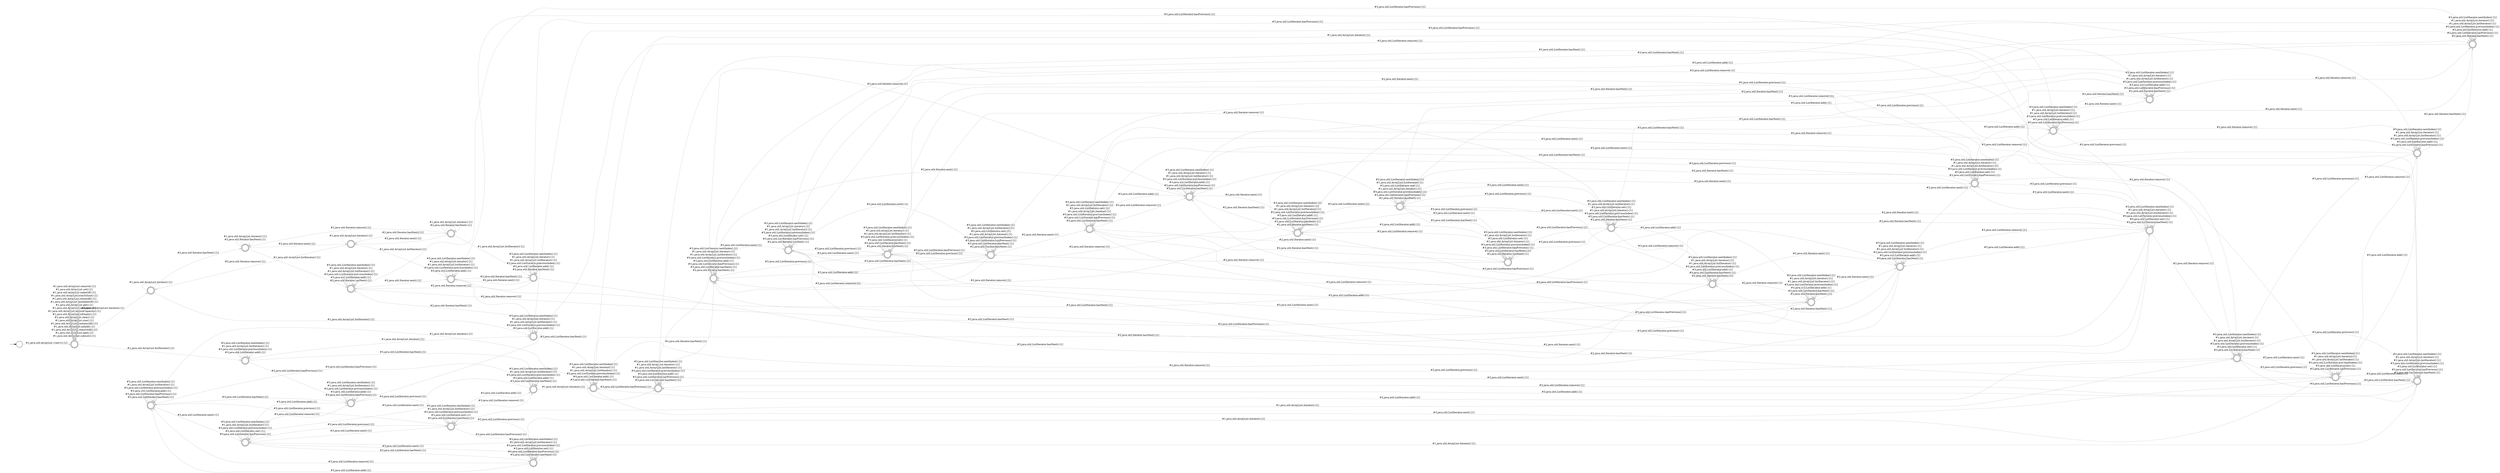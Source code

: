 digraph Automaton {
  rankdir = LR;
  0 [shape=doublecircle,label=""];
  0 -> 0 [label="#3.java.util.ListIterator.hasNext() [1]",style="setlinewidth(1)",color=gray]
  0 -> 24 [label="#3.java.util.ListIterator.next() [1]",style="setlinewidth(1)",color=gray]
  0 -> 0 [label="#3.java.util.ListIterator.hasPrevious() [1]",style="setlinewidth(1)",color=gray]
  0 -> 0 [label="#3.java.util.ListIterator.add() [1]",style="setlinewidth(1)",color=gray]
  0 -> 0 [label="#3.java.util.ListIterator.previousIndex() [1]",style="setlinewidth(1)",color=gray]
  0 -> 0 [label="#1.java.util.ArrayList.listIterator() [1]",style="setlinewidth(1)",color=gray]
  0 -> 15 [label="#3.java.util.ListIterator.previous() [1]",style="setlinewidth(1)",color=gray]
  0 -> 30 [label="#1.java.util.ArrayList.iterator() [1]",style="setlinewidth(1)",color=gray]
  0 -> 0 [label="#3.java.util.ListIterator.nextIndex() [1]",style="setlinewidth(1)",color=gray]
  1 [shape=doublecircle,label=""];
  1 -> 6 [label="#2.java.util.Iterator.remove() [1]",style="setlinewidth(1)",color=gray]
  1 -> 14 [label="#2.java.util.Iterator.hasNext() [1]",style="setlinewidth(1)",color=gray]
  1 -> 40 [label="#3.java.util.ListIterator.hasNext() [1]",style="setlinewidth(1)",color=gray]
  1 -> 7 [label="#3.java.util.ListIterator.hasPrevious() [1]",style="setlinewidth(1)",color=gray]
  1 -> 1 [label="#3.java.util.ListIterator.add() [1]",style="setlinewidth(1)",color=gray]
  1 -> 1 [label="#3.java.util.ListIterator.previousIndex() [1]",style="setlinewidth(1)",color=gray]
  1 -> 1 [label="#1.java.util.ArrayList.listIterator() [1]",style="setlinewidth(1)",color=gray]
  1 -> 1 [label="#1.java.util.ArrayList.iterator() [1]",style="setlinewidth(1)",color=gray]
  1 -> 1 [label="#3.java.util.ListIterator.nextIndex() [1]",style="setlinewidth(1)",color=gray]
  2 [shape=doublecircle,label=""];
  2 -> 2 [label="#1.java.util.ArrayList.subList() [1]",style="setlinewidth(1)",color=gray]
  2 -> 2 [label="#1.java.util.ArrayList.add() [1]",style="setlinewidth(1)",color=gray]
  2 -> 2 [label="#1.java.util.ArrayList.removeAll() [1]",style="setlinewidth(1)",color=gray]
  2 -> 2 [label="#1.java.util.ArrayList.addAll() [1]",style="setlinewidth(1)",color=gray]
  2 -> 2 [label="#1.java.util.ArrayList.containsAll() [1]",style="setlinewidth(1)",color=gray]
  2 -> 2 [label="#1.java.util.ArrayList.size() [1]",style="setlinewidth(1)",color=gray]
  2 -> 2 [label="#1.java.util.ArrayList.clear() [1]",style="setlinewidth(1)",color=gray]
  2 -> 2 [label="#1.java.util.ArrayList.isEmpty() [1]",style="setlinewidth(1)",color=gray]
  2 -> 21 [label="#1.java.util.ArrayList.iterator() [1]",style="setlinewidth(1)",color=gray]
  2 -> 2 [label="#1.java.util.ArrayList.ensureCapacity() [1]",style="setlinewidth(1)",color=gray]
  2 -> 2 [label="#1.java.util.ArrayList.contains() [1]",style="setlinewidth(1)",color=gray]
  2 -> 2 [label="#1.java.util.ArrayList.get() [1]",style="setlinewidth(1)",color=gray]
  2 -> 2 [label="#1.java.util.ArrayList.lastIndexOf() [1]",style="setlinewidth(1)",color=gray]
  2 -> 2 [label="#1.java.util.ArrayList.retainAll() [1]",style="setlinewidth(1)",color=gray]
  2 -> 2 [label="#1.java.util.ArrayList.trimToSize() [1]",style="setlinewidth(1)",color=gray]
  2 -> 2 [label="#1.java.util.ArrayList.indexOf() [1]",style="setlinewidth(1)",color=gray]
  2 -> 2 [label="#1.java.util.ArrayList.set() [1]",style="setlinewidth(1)",color=gray]
  2 -> 20 [label="#1.java.util.ArrayList.listIterator() [1]",style="setlinewidth(1)",color=gray]
  2 -> 2 [label="#1.java.util.ArrayList.remove() [1]",style="setlinewidth(1)",color=gray]
  3 [shape=doublecircle,label=""];
  3 -> 3 [label="#2.java.util.Iterator.hasNext() [1]",style="setlinewidth(1)",color=gray]
  3 -> 3 [label="#3.java.util.ListIterator.hasNext() [1]",style="setlinewidth(1)",color=gray]
  3 -> 18 [label="#3.java.util.ListIterator.next() [1]",style="setlinewidth(1)",color=gray]
  3 -> 3 [label="#3.java.util.ListIterator.hasPrevious() [1]",style="setlinewidth(1)",color=gray]
  3 -> 3 [label="#3.java.util.ListIterator.add() [1]",style="setlinewidth(1)",color=gray]
  3 -> 3 [label="#3.java.util.ListIterator.previousIndex() [1]",style="setlinewidth(1)",color=gray]
  3 -> 3 [label="#1.java.util.ArrayList.listIterator() [1]",style="setlinewidth(1)",color=gray]
  3 -> 31 [label="#3.java.util.ListIterator.previous() [1]",style="setlinewidth(1)",color=gray]
  3 -> 16 [label="#2.java.util.Iterator.next() [1]",style="setlinewidth(1)",color=gray]
  3 -> 3 [label="#1.java.util.ArrayList.iterator() [1]",style="setlinewidth(1)",color=gray]
  3 -> 3 [label="#3.java.util.ListIterator.nextIndex() [1]",style="setlinewidth(1)",color=gray]
  4 [shape=doublecircle,label=""];
  4 -> 35 [label="#2.java.util.Iterator.remove() [1]",style="setlinewidth(1)",color=gray]
  4 -> 4 [label="#2.java.util.Iterator.hasNext() [1]",style="setlinewidth(1)",color=gray]
  4 -> 14 [label="#1.java.util.ArrayList.listIterator() [1]",style="setlinewidth(1)",color=gray]
  4 -> 10 [label="#2.java.util.Iterator.next() [1]",style="setlinewidth(1)",color=gray]
  4 -> 4 [label="#1.java.util.ArrayList.iterator() [1]",style="setlinewidth(1)",color=gray]
  5 [shape=doublecircle,label=""];
  5 -> 40 [label="#3.java.util.ListIterator.remove() [1]",style="setlinewidth(1)",color=gray]
  5 -> 11 [label="#2.java.util.Iterator.remove() [1]",style="setlinewidth(1)",color=gray]
  5 -> 17 [label="#2.java.util.Iterator.hasNext() [1]",style="setlinewidth(1)",color=gray]
  5 -> 5 [label="#3.java.util.ListIterator.hasNext() [1]",style="setlinewidth(1)",color=gray]
  5 -> 12 [label="#3.java.util.ListIterator.next() [1]",style="setlinewidth(1)",color=gray]
  5 -> 8 [label="#3.java.util.ListIterator.hasPrevious() [1]",style="setlinewidth(1)",color=gray]
  5 -> 40 [label="#3.java.util.ListIterator.add() [1]",style="setlinewidth(1)",color=gray]
  5 -> 5 [label="#3.java.util.ListIterator.set() [1]",style="setlinewidth(1)",color=gray]
  5 -> 5 [label="#3.java.util.ListIterator.previousIndex() [1]",style="setlinewidth(1)",color=gray]
  5 -> 5 [label="#1.java.util.ArrayList.listIterator() [1]",style="setlinewidth(1)",color=gray]
  5 -> 5 [label="#1.java.util.ArrayList.iterator() [1]",style="setlinewidth(1)",color=gray]
  5 -> 5 [label="#3.java.util.ListIterator.nextIndex() [1]",style="setlinewidth(1)",color=gray]
  6 [shape=doublecircle,label=""];
  6 -> 25 [label="#2.java.util.Iterator.hasNext() [1]",style="setlinewidth(1)",color=gray]
  6 -> 36 [label="#3.java.util.ListIterator.hasNext() [1]",style="setlinewidth(1)",color=gray]
  6 -> 32 [label="#3.java.util.ListIterator.hasPrevious() [1]",style="setlinewidth(1)",color=gray]
  6 -> 6 [label="#3.java.util.ListIterator.add() [1]",style="setlinewidth(1)",color=gray]
  6 -> 6 [label="#3.java.util.ListIterator.previousIndex() [1]",style="setlinewidth(1)",color=gray]
  6 -> 6 [label="#1.java.util.ArrayList.listIterator() [1]",style="setlinewidth(1)",color=gray]
  6 -> 6 [label="#1.java.util.ArrayList.iterator() [1]",style="setlinewidth(1)",color=gray]
  6 -> 6 [label="#3.java.util.ListIterator.nextIndex() [1]",style="setlinewidth(1)",color=gray]
  7 [shape=doublecircle,label=""];
  7 -> 32 [label="#2.java.util.Iterator.remove() [1]",style="setlinewidth(1)",color=gray]
  7 -> 39 [label="#2.java.util.Iterator.hasNext() [1]",style="setlinewidth(1)",color=gray]
  7 -> 16 [label="#3.java.util.ListIterator.hasNext() [1]",style="setlinewidth(1)",color=gray]
  7 -> 7 [label="#3.java.util.ListIterator.hasPrevious() [1]",style="setlinewidth(1)",color=gray]
  7 -> 7 [label="#3.java.util.ListIterator.add() [1]",style="setlinewidth(1)",color=gray]
  7 -> 7 [label="#3.java.util.ListIterator.previousIndex() [1]",style="setlinewidth(1)",color=gray]
  7 -> 7 [label="#1.java.util.ArrayList.listIterator() [1]",style="setlinewidth(1)",color=gray]
  7 -> 5 [label="#3.java.util.ListIterator.previous() [1]",style="setlinewidth(1)",color=gray]
  7 -> 7 [label="#1.java.util.ArrayList.iterator() [1]",style="setlinewidth(1)",color=gray]
  7 -> 7 [label="#3.java.util.ListIterator.nextIndex() [1]",style="setlinewidth(1)",color=gray]
  8 [shape=doublecircle,label=""];
  8 -> 22 [label="#2.java.util.Iterator.hasNext() [1]",style="setlinewidth(1)",color=gray]
  8 -> 8 [label="#3.java.util.ListIterator.hasNext() [1]",style="setlinewidth(1)",color=gray]
  8 -> 12 [label="#3.java.util.ListIterator.next() [1]",style="setlinewidth(1)",color=gray]
  8 -> 8 [label="#3.java.util.ListIterator.hasPrevious() [1]",style="setlinewidth(1)",color=gray]
  8 -> 8 [label="#3.java.util.ListIterator.previousIndex() [1]",style="setlinewidth(1)",color=gray]
  8 -> 8 [label="#1.java.util.ArrayList.iterator() [1]",style="setlinewidth(1)",color=gray]
  8 -> 16 [label="#3.java.util.ListIterator.remove() [1]",style="setlinewidth(1)",color=gray]
  8 -> 19 [label="#2.java.util.Iterator.remove() [1]",style="setlinewidth(1)",color=gray]
  8 -> 16 [label="#3.java.util.ListIterator.add() [1]",style="setlinewidth(1)",color=gray]
  8 -> 8 [label="#3.java.util.ListIterator.set() [1]",style="setlinewidth(1)",color=gray]
  8 -> 8 [label="#1.java.util.ArrayList.listIterator() [1]",style="setlinewidth(1)",color=gray]
  8 -> 5 [label="#3.java.util.ListIterator.previous() [1]",style="setlinewidth(1)",color=gray]
  8 -> 8 [label="#3.java.util.ListIterator.nextIndex() [1]",style="setlinewidth(1)",color=gray]
  9 [shape=doublecircle,label=""];
  9 -> 9 [label="#2.java.util.Iterator.hasNext() [1]",style="setlinewidth(1)",color=gray]
  9 -> 9 [label="#3.java.util.ListIterator.hasNext() [1]",style="setlinewidth(1)",color=gray]
  9 -> 18 [label="#3.java.util.ListIterator.next() [1]",style="setlinewidth(1)",color=gray]
  9 -> 3 [label="#3.java.util.ListIterator.hasPrevious() [1]",style="setlinewidth(1)",color=gray]
  9 -> 9 [label="#3.java.util.ListIterator.add() [1]",style="setlinewidth(1)",color=gray]
  9 -> 9 [label="#3.java.util.ListIterator.previousIndex() [1]",style="setlinewidth(1)",color=gray]
  9 -> 9 [label="#1.java.util.ArrayList.listIterator() [1]",style="setlinewidth(1)",color=gray]
  9 -> 40 [label="#2.java.util.Iterator.next() [1]",style="setlinewidth(1)",color=gray]
  9 -> 9 [label="#1.java.util.ArrayList.iterator() [1]",style="setlinewidth(1)",color=gray]
  9 -> 9 [label="#3.java.util.ListIterator.nextIndex() [1]",style="setlinewidth(1)",color=gray]
  10 [shape=doublecircle,label=""];
  10 -> 21 [label="#2.java.util.Iterator.remove() [1]",style="setlinewidth(1)",color=gray]
  10 -> 4 [label="#2.java.util.Iterator.hasNext() [1]",style="setlinewidth(1)",color=gray]
  10 -> 1 [label="#1.java.util.ArrayList.listIterator() [1]",style="setlinewidth(1)",color=gray]
  10 -> 10 [label="#1.java.util.ArrayList.iterator() [1]",style="setlinewidth(1)",color=gray]
  11 [shape=doublecircle,label=""];
  11 -> 36 [label="#3.java.util.ListIterator.remove() [1]",style="setlinewidth(1)",color=gray]
  11 -> 31 [label="#2.java.util.Iterator.hasNext() [1]",style="setlinewidth(1)",color=gray]
  11 -> 11 [label="#3.java.util.ListIterator.hasNext() [1]",style="setlinewidth(1)",color=gray]
  11 -> 26 [label="#3.java.util.ListIterator.next() [1]",style="setlinewidth(1)",color=gray]
  11 -> 19 [label="#3.java.util.ListIterator.hasPrevious() [1]",style="setlinewidth(1)",color=gray]
  11 -> 36 [label="#3.java.util.ListIterator.add() [1]",style="setlinewidth(1)",color=gray]
  11 -> 11 [label="#3.java.util.ListIterator.set() [1]",style="setlinewidth(1)",color=gray]
  11 -> 11 [label="#3.java.util.ListIterator.previousIndex() [1]",style="setlinewidth(1)",color=gray]
  11 -> 11 [label="#1.java.util.ArrayList.listIterator() [1]",style="setlinewidth(1)",color=gray]
  11 -> 11 [label="#1.java.util.ArrayList.iterator() [1]",style="setlinewidth(1)",color=gray]
  11 -> 11 [label="#3.java.util.ListIterator.nextIndex() [1]",style="setlinewidth(1)",color=gray]
  12 [shape=doublecircle,label=""];
  12 -> 7 [label="#3.java.util.ListIterator.remove() [1]",style="setlinewidth(1)",color=gray]
  12 -> 26 [label="#2.java.util.Iterator.remove() [1]",style="setlinewidth(1)",color=gray]
  12 -> 23 [label="#2.java.util.Iterator.hasNext() [1]",style="setlinewidth(1)",color=gray]
  12 -> 8 [label="#3.java.util.ListIterator.hasNext() [1]",style="setlinewidth(1)",color=gray]
  12 -> 12 [label="#3.java.util.ListIterator.hasPrevious() [1]",style="setlinewidth(1)",color=gray]
  12 -> 7 [label="#3.java.util.ListIterator.add() [1]",style="setlinewidth(1)",color=gray]
  12 -> 12 [label="#3.java.util.ListIterator.set() [1]",style="setlinewidth(1)",color=gray]
  12 -> 12 [label="#3.java.util.ListIterator.previousIndex() [1]",style="setlinewidth(1)",color=gray]
  12 -> 12 [label="#1.java.util.ArrayList.listIterator() [1]",style="setlinewidth(1)",color=gray]
  12 -> 5 [label="#3.java.util.ListIterator.previous() [1]",style="setlinewidth(1)",color=gray]
  12 -> 12 [label="#1.java.util.ArrayList.iterator() [1]",style="setlinewidth(1)",color=gray]
  12 -> 12 [label="#3.java.util.ListIterator.nextIndex() [1]",style="setlinewidth(1)",color=gray]
  13 [shape=doublecircle,label=""];
  13 -> 0 [label="#3.java.util.ListIterator.remove() [1]",style="setlinewidth(1)",color=gray]
  13 -> 13 [label="#3.java.util.ListIterator.hasNext() [1]",style="setlinewidth(1)",color=gray]
  13 -> 24 [label="#3.java.util.ListIterator.next() [1]",style="setlinewidth(1)",color=gray]
  13 -> 13 [label="#3.java.util.ListIterator.hasPrevious() [1]",style="setlinewidth(1)",color=gray]
  13 -> 0 [label="#3.java.util.ListIterator.add() [1]",style="setlinewidth(1)",color=gray]
  13 -> 13 [label="#3.java.util.ListIterator.set() [1]",style="setlinewidth(1)",color=gray]
  13 -> 13 [label="#3.java.util.ListIterator.previousIndex() [1]",style="setlinewidth(1)",color=gray]
  13 -> 13 [label="#1.java.util.ArrayList.listIterator() [1]",style="setlinewidth(1)",color=gray]
  13 -> 15 [label="#3.java.util.ListIterator.previous() [1]",style="setlinewidth(1)",color=gray]
  13 -> 19 [label="#1.java.util.ArrayList.iterator() [1]",style="setlinewidth(1)",color=gray]
  13 -> 13 [label="#3.java.util.ListIterator.nextIndex() [1]",style="setlinewidth(1)",color=gray]
  14 [shape=doublecircle,label=""];
  14 -> 25 [label="#2.java.util.Iterator.remove() [1]",style="setlinewidth(1)",color=gray]
  14 -> 14 [label="#2.java.util.Iterator.hasNext() [1]",style="setlinewidth(1)",color=gray]
  14 -> 27 [label="#3.java.util.ListIterator.hasNext() [1]",style="setlinewidth(1)",color=gray]
  14 -> 39 [label="#3.java.util.ListIterator.hasPrevious() [1]",style="setlinewidth(1)",color=gray]
  14 -> 14 [label="#3.java.util.ListIterator.add() [1]",style="setlinewidth(1)",color=gray]
  14 -> 14 [label="#3.java.util.ListIterator.previousIndex() [1]",style="setlinewidth(1)",color=gray]
  14 -> 14 [label="#1.java.util.ArrayList.listIterator() [1]",style="setlinewidth(1)",color=gray]
  14 -> 1 [label="#2.java.util.Iterator.next() [1]",style="setlinewidth(1)",color=gray]
  14 -> 14 [label="#1.java.util.ArrayList.iterator() [1]",style="setlinewidth(1)",color=gray]
  14 -> 14 [label="#3.java.util.ListIterator.nextIndex() [1]",style="setlinewidth(1)",color=gray]
  15 [shape=doublecircle,label=""];
  15 -> 37 [label="#3.java.util.ListIterator.remove() [1]",style="setlinewidth(1)",color=gray]
  15 -> 15 [label="#3.java.util.ListIterator.hasNext() [1]",style="setlinewidth(1)",color=gray]
  15 -> 24 [label="#3.java.util.ListIterator.next() [1]",style="setlinewidth(1)",color=gray]
  15 -> 13 [label="#3.java.util.ListIterator.hasPrevious() [1]",style="setlinewidth(1)",color=gray]
  15 -> 37 [label="#3.java.util.ListIterator.add() [1]",style="setlinewidth(1)",color=gray]
  15 -> 15 [label="#3.java.util.ListIterator.set() [1]",style="setlinewidth(1)",color=gray]
  15 -> 15 [label="#3.java.util.ListIterator.previousIndex() [1]",style="setlinewidth(1)",color=gray]
  15 -> 15 [label="#1.java.util.ArrayList.listIterator() [1]",style="setlinewidth(1)",color=gray]
  15 -> 11 [label="#1.java.util.ArrayList.iterator() [1]",style="setlinewidth(1)",color=gray]
  15 -> 15 [label="#3.java.util.ListIterator.nextIndex() [1]",style="setlinewidth(1)",color=gray]
  16 [shape=doublecircle,label=""];
  16 -> 30 [label="#2.java.util.Iterator.remove() [1]",style="setlinewidth(1)",color=gray]
  16 -> 29 [label="#2.java.util.Iterator.hasNext() [1]",style="setlinewidth(1)",color=gray]
  16 -> 16 [label="#3.java.util.ListIterator.hasNext() [1]",style="setlinewidth(1)",color=gray]
  16 -> 12 [label="#3.java.util.ListIterator.next() [1]",style="setlinewidth(1)",color=gray]
  16 -> 16 [label="#3.java.util.ListIterator.hasPrevious() [1]",style="setlinewidth(1)",color=gray]
  16 -> 16 [label="#3.java.util.ListIterator.add() [1]",style="setlinewidth(1)",color=gray]
  16 -> 16 [label="#3.java.util.ListIterator.previousIndex() [1]",style="setlinewidth(1)",color=gray]
  16 -> 16 [label="#1.java.util.ArrayList.listIterator() [1]",style="setlinewidth(1)",color=gray]
  16 -> 5 [label="#3.java.util.ListIterator.previous() [1]",style="setlinewidth(1)",color=gray]
  16 -> 16 [label="#1.java.util.ArrayList.iterator() [1]",style="setlinewidth(1)",color=gray]
  16 -> 16 [label="#3.java.util.ListIterator.nextIndex() [1]",style="setlinewidth(1)",color=gray]
  17 [shape=doublecircle,label=""];
  17 -> 17 [label="#2.java.util.Iterator.hasNext() [1]",style="setlinewidth(1)",color=gray]
  17 -> 17 [label="#3.java.util.ListIterator.hasNext() [1]",style="setlinewidth(1)",color=gray]
  17 -> 23 [label="#3.java.util.ListIterator.next() [1]",style="setlinewidth(1)",color=gray]
  17 -> 22 [label="#3.java.util.ListIterator.hasPrevious() [1]",style="setlinewidth(1)",color=gray]
  17 -> 17 [label="#3.java.util.ListIterator.previousIndex() [1]",style="setlinewidth(1)",color=gray]
  17 -> 5 [label="#2.java.util.Iterator.next() [1]",style="setlinewidth(1)",color=gray]
  17 -> 17 [label="#1.java.util.ArrayList.iterator() [1]",style="setlinewidth(1)",color=gray]
  17 -> 27 [label="#3.java.util.ListIterator.remove() [1]",style="setlinewidth(1)",color=gray]
  17 -> 31 [label="#2.java.util.Iterator.remove() [1]",style="setlinewidth(1)",color=gray]
  17 -> 27 [label="#3.java.util.ListIterator.add() [1]",style="setlinewidth(1)",color=gray]
  17 -> 17 [label="#3.java.util.ListIterator.set() [1]",style="setlinewidth(1)",color=gray]
  17 -> 17 [label="#1.java.util.ArrayList.listIterator() [1]",style="setlinewidth(1)",color=gray]
  17 -> 17 [label="#3.java.util.ListIterator.nextIndex() [1]",style="setlinewidth(1)",color=gray]
  18 [shape=doublecircle,label=""];
  18 -> 34 [label="#3.java.util.ListIterator.remove() [1]",style="setlinewidth(1)",color=gray]
  18 -> 18 [label="#2.java.util.Iterator.hasNext() [1]",style="setlinewidth(1)",color=gray]
  18 -> 28 [label="#3.java.util.ListIterator.hasNext() [1]",style="setlinewidth(1)",color=gray]
  18 -> 18 [label="#3.java.util.ListIterator.hasPrevious() [1]",style="setlinewidth(1)",color=gray]
  18 -> 34 [label="#3.java.util.ListIterator.add() [1]",style="setlinewidth(1)",color=gray]
  18 -> 18 [label="#3.java.util.ListIterator.set() [1]",style="setlinewidth(1)",color=gray]
  18 -> 18 [label="#3.java.util.ListIterator.previousIndex() [1]",style="setlinewidth(1)",color=gray]
  18 -> 18 [label="#1.java.util.ArrayList.listIterator() [1]",style="setlinewidth(1)",color=gray]
  18 -> 31 [label="#3.java.util.ListIterator.previous() [1]",style="setlinewidth(1)",color=gray]
  18 -> 12 [label="#2.java.util.Iterator.next() [1]",style="setlinewidth(1)",color=gray]
  18 -> 18 [label="#1.java.util.ArrayList.iterator() [1]",style="setlinewidth(1)",color=gray]
  18 -> 18 [label="#3.java.util.ListIterator.nextIndex() [1]",style="setlinewidth(1)",color=gray]
  19 [shape=doublecircle,label=""];
  19 -> 30 [label="#3.java.util.ListIterator.remove() [1]",style="setlinewidth(1)",color=gray]
  19 -> 28 [label="#2.java.util.Iterator.hasNext() [1]",style="setlinewidth(1)",color=gray]
  19 -> 19 [label="#3.java.util.ListIterator.hasNext() [1]",style="setlinewidth(1)",color=gray]
  19 -> 26 [label="#3.java.util.ListIterator.next() [1]",style="setlinewidth(1)",color=gray]
  19 -> 19 [label="#3.java.util.ListIterator.hasPrevious() [1]",style="setlinewidth(1)",color=gray]
  19 -> 30 [label="#3.java.util.ListIterator.add() [1]",style="setlinewidth(1)",color=gray]
  19 -> 19 [label="#3.java.util.ListIterator.set() [1]",style="setlinewidth(1)",color=gray]
  19 -> 19 [label="#3.java.util.ListIterator.previousIndex() [1]",style="setlinewidth(1)",color=gray]
  19 -> 19 [label="#1.java.util.ArrayList.listIterator() [1]",style="setlinewidth(1)",color=gray]
  19 -> 11 [label="#3.java.util.ListIterator.previous() [1]",style="setlinewidth(1)",color=gray]
  19 -> 19 [label="#1.java.util.ArrayList.iterator() [1]",style="setlinewidth(1)",color=gray]
  19 -> 19 [label="#3.java.util.ListIterator.nextIndex() [1]",style="setlinewidth(1)",color=gray]
  20 [shape=doublecircle,label=""];
  20 -> 37 [label="#3.java.util.ListIterator.hasNext() [1]",style="setlinewidth(1)",color=gray]
  20 -> 33 [label="#3.java.util.ListIterator.hasPrevious() [1]",style="setlinewidth(1)",color=gray]
  20 -> 20 [label="#3.java.util.ListIterator.add() [1]",style="setlinewidth(1)",color=gray]
  20 -> 20 [label="#3.java.util.ListIterator.previousIndex() [1]",style="setlinewidth(1)",color=gray]
  20 -> 20 [label="#1.java.util.ArrayList.listIterator() [1]",style="setlinewidth(1)",color=gray]
  20 -> 6 [label="#1.java.util.ArrayList.iterator() [1]",style="setlinewidth(1)",color=gray]
  20 -> 20 [label="#3.java.util.ListIterator.nextIndex() [1]",style="setlinewidth(1)",color=gray]
  21 [shape=doublecircle,label=""];
  21 -> 35 [label="#2.java.util.Iterator.hasNext() [1]",style="setlinewidth(1)",color=gray]
  21 -> 6 [label="#1.java.util.ArrayList.listIterator() [1]",style="setlinewidth(1)",color=gray]
  21 -> 21 [label="#1.java.util.ArrayList.iterator() [1]",style="setlinewidth(1)",color=gray]
  22 [shape=doublecircle,label=""];
  22 -> 22 [label="#2.java.util.Iterator.hasNext() [1]",style="setlinewidth(1)",color=gray]
  22 -> 22 [label="#3.java.util.ListIterator.hasNext() [1]",style="setlinewidth(1)",color=gray]
  22 -> 23 [label="#3.java.util.ListIterator.next() [1]",style="setlinewidth(1)",color=gray]
  22 -> 22 [label="#3.java.util.ListIterator.hasPrevious() [1]",style="setlinewidth(1)",color=gray]
  22 -> 22 [label="#3.java.util.ListIterator.previousIndex() [1]",style="setlinewidth(1)",color=gray]
  22 -> 8 [label="#2.java.util.Iterator.next() [1]",style="setlinewidth(1)",color=gray]
  22 -> 22 [label="#1.java.util.ArrayList.iterator() [1]",style="setlinewidth(1)",color=gray]
  22 -> 29 [label="#3.java.util.ListIterator.remove() [1]",style="setlinewidth(1)",color=gray]
  22 -> 28 [label="#2.java.util.Iterator.remove() [1]",style="setlinewidth(1)",color=gray]
  22 -> 29 [label="#3.java.util.ListIterator.add() [1]",style="setlinewidth(1)",color=gray]
  22 -> 22 [label="#3.java.util.ListIterator.set() [1]",style="setlinewidth(1)",color=gray]
  22 -> 22 [label="#1.java.util.ArrayList.listIterator() [1]",style="setlinewidth(1)",color=gray]
  22 -> 17 [label="#3.java.util.ListIterator.previous() [1]",style="setlinewidth(1)",color=gray]
  22 -> 22 [label="#3.java.util.ListIterator.nextIndex() [1]",style="setlinewidth(1)",color=gray]
  23 [shape=doublecircle,label=""];
  23 -> 23 [label="#2.java.util.Iterator.hasNext() [1]",style="setlinewidth(1)",color=gray]
  23 -> 22 [label="#3.java.util.ListIterator.hasNext() [1]",style="setlinewidth(1)",color=gray]
  23 -> 23 [label="#3.java.util.ListIterator.hasPrevious() [1]",style="setlinewidth(1)",color=gray]
  23 -> 23 [label="#3.java.util.ListIterator.previousIndex() [1]",style="setlinewidth(1)",color=gray]
  23 -> 12 [label="#2.java.util.Iterator.next() [1]",style="setlinewidth(1)",color=gray]
  23 -> 23 [label="#1.java.util.ArrayList.iterator() [1]",style="setlinewidth(1)",color=gray]
  23 -> 39 [label="#3.java.util.ListIterator.remove() [1]",style="setlinewidth(1)",color=gray]
  23 -> 18 [label="#2.java.util.Iterator.remove() [1]",style="setlinewidth(1)",color=gray]
  23 -> 39 [label="#3.java.util.ListIterator.add() [1]",style="setlinewidth(1)",color=gray]
  23 -> 23 [label="#3.java.util.ListIterator.set() [1]",style="setlinewidth(1)",color=gray]
  23 -> 23 [label="#1.java.util.ArrayList.listIterator() [1]",style="setlinewidth(1)",color=gray]
  23 -> 17 [label="#3.java.util.ListIterator.previous() [1]",style="setlinewidth(1)",color=gray]
  23 -> 23 [label="#3.java.util.ListIterator.nextIndex() [1]",style="setlinewidth(1)",color=gray]
  24 [shape=doublecircle,label=""];
  24 -> 33 [label="#3.java.util.ListIterator.remove() [1]",style="setlinewidth(1)",color=gray]
  24 -> 13 [label="#3.java.util.ListIterator.hasNext() [1]",style="setlinewidth(1)",color=gray]
  24 -> 24 [label="#3.java.util.ListIterator.hasPrevious() [1]",style="setlinewidth(1)",color=gray]
  24 -> 33 [label="#3.java.util.ListIterator.add() [1]",style="setlinewidth(1)",color=gray]
  24 -> 24 [label="#3.java.util.ListIterator.set() [1]",style="setlinewidth(1)",color=gray]
  24 -> 24 [label="#3.java.util.ListIterator.previousIndex() [1]",style="setlinewidth(1)",color=gray]
  24 -> 24 [label="#1.java.util.ArrayList.listIterator() [1]",style="setlinewidth(1)",color=gray]
  24 -> 15 [label="#3.java.util.ListIterator.previous() [1]",style="setlinewidth(1)",color=gray]
  24 -> 26 [label="#1.java.util.ArrayList.iterator() [1]",style="setlinewidth(1)",color=gray]
  24 -> 24 [label="#3.java.util.ListIterator.nextIndex() [1]",style="setlinewidth(1)",color=gray]
  25 [shape=doublecircle,label=""];
  25 -> 25 [label="#2.java.util.Iterator.hasNext() [1]",style="setlinewidth(1)",color=gray]
  25 -> 9 [label="#3.java.util.ListIterator.hasNext() [1]",style="setlinewidth(1)",color=gray]
  25 -> 34 [label="#3.java.util.ListIterator.hasPrevious() [1]",style="setlinewidth(1)",color=gray]
  25 -> 25 [label="#3.java.util.ListIterator.add() [1]",style="setlinewidth(1)",color=gray]
  25 -> 25 [label="#3.java.util.ListIterator.previousIndex() [1]",style="setlinewidth(1)",color=gray]
  25 -> 25 [label="#1.java.util.ArrayList.listIterator() [1]",style="setlinewidth(1)",color=gray]
  25 -> 1 [label="#2.java.util.Iterator.next() [1]",style="setlinewidth(1)",color=gray]
  25 -> 25 [label="#1.java.util.ArrayList.iterator() [1]",style="setlinewidth(1)",color=gray]
  25 -> 25 [label="#3.java.util.ListIterator.nextIndex() [1]",style="setlinewidth(1)",color=gray]
  26 [shape=doublecircle,label=""];
  26 -> 32 [label="#3.java.util.ListIterator.remove() [1]",style="setlinewidth(1)",color=gray]
  26 -> 18 [label="#2.java.util.Iterator.hasNext() [1]",style="setlinewidth(1)",color=gray]
  26 -> 19 [label="#3.java.util.ListIterator.hasNext() [1]",style="setlinewidth(1)",color=gray]
  26 -> 26 [label="#3.java.util.ListIterator.hasPrevious() [1]",style="setlinewidth(1)",color=gray]
  26 -> 32 [label="#3.java.util.ListIterator.add() [1]",style="setlinewidth(1)",color=gray]
  26 -> 26 [label="#3.java.util.ListIterator.set() [1]",style="setlinewidth(1)",color=gray]
  26 -> 26 [label="#3.java.util.ListIterator.previousIndex() [1]",style="setlinewidth(1)",color=gray]
  26 -> 26 [label="#1.java.util.ArrayList.listIterator() [1]",style="setlinewidth(1)",color=gray]
  26 -> 11 [label="#3.java.util.ListIterator.previous() [1]",style="setlinewidth(1)",color=gray]
  26 -> 26 [label="#1.java.util.ArrayList.iterator() [1]",style="setlinewidth(1)",color=gray]
  26 -> 26 [label="#3.java.util.ListIterator.nextIndex() [1]",style="setlinewidth(1)",color=gray]
  27 [shape=doublecircle,label=""];
  27 -> 9 [label="#2.java.util.Iterator.remove() [1]",style="setlinewidth(1)",color=gray]
  27 -> 27 [label="#2.java.util.Iterator.hasNext() [1]",style="setlinewidth(1)",color=gray]
  27 -> 27 [label="#3.java.util.ListIterator.hasNext() [1]",style="setlinewidth(1)",color=gray]
  27 -> 23 [label="#3.java.util.ListIterator.next() [1]",style="setlinewidth(1)",color=gray]
  27 -> 29 [label="#3.java.util.ListIterator.hasPrevious() [1]",style="setlinewidth(1)",color=gray]
  27 -> 27 [label="#3.java.util.ListIterator.add() [1]",style="setlinewidth(1)",color=gray]
  27 -> 27 [label="#3.java.util.ListIterator.previousIndex() [1]",style="setlinewidth(1)",color=gray]
  27 -> 27 [label="#1.java.util.ArrayList.listIterator() [1]",style="setlinewidth(1)",color=gray]
  27 -> 40 [label="#2.java.util.Iterator.next() [1]",style="setlinewidth(1)",color=gray]
  27 -> 27 [label="#1.java.util.ArrayList.iterator() [1]",style="setlinewidth(1)",color=gray]
  27 -> 27 [label="#3.java.util.ListIterator.nextIndex() [1]",style="setlinewidth(1)",color=gray]
  28 [shape=doublecircle,label=""];
  28 -> 28 [label="#2.java.util.Iterator.hasNext() [1]",style="setlinewidth(1)",color=gray]
  28 -> 28 [label="#3.java.util.ListIterator.hasNext() [1]",style="setlinewidth(1)",color=gray]
  28 -> 18 [label="#3.java.util.ListIterator.next() [1]",style="setlinewidth(1)",color=gray]
  28 -> 28 [label="#3.java.util.ListIterator.hasPrevious() [1]",style="setlinewidth(1)",color=gray]
  28 -> 28 [label="#3.java.util.ListIterator.previousIndex() [1]",style="setlinewidth(1)",color=gray]
  28 -> 8 [label="#2.java.util.Iterator.next() [1]",style="setlinewidth(1)",color=gray]
  28 -> 28 [label="#1.java.util.ArrayList.iterator() [1]",style="setlinewidth(1)",color=gray]
  28 -> 3 [label="#3.java.util.ListIterator.remove() [1]",style="setlinewidth(1)",color=gray]
  28 -> 3 [label="#3.java.util.ListIterator.add() [1]",style="setlinewidth(1)",color=gray]
  28 -> 28 [label="#3.java.util.ListIterator.set() [1]",style="setlinewidth(1)",color=gray]
  28 -> 28 [label="#1.java.util.ArrayList.listIterator() [1]",style="setlinewidth(1)",color=gray]
  28 -> 31 [label="#3.java.util.ListIterator.previous() [1]",style="setlinewidth(1)",color=gray]
  28 -> 28 [label="#3.java.util.ListIterator.nextIndex() [1]",style="setlinewidth(1)",color=gray]
  29 [shape=doublecircle,label=""];
  29 -> 3 [label="#2.java.util.Iterator.remove() [1]",style="setlinewidth(1)",color=gray]
  29 -> 29 [label="#2.java.util.Iterator.hasNext() [1]",style="setlinewidth(1)",color=gray]
  29 -> 29 [label="#3.java.util.ListIterator.hasNext() [1]",style="setlinewidth(1)",color=gray]
  29 -> 23 [label="#3.java.util.ListIterator.next() [1]",style="setlinewidth(1)",color=gray]
  29 -> 29 [label="#3.java.util.ListIterator.hasPrevious() [1]",style="setlinewidth(1)",color=gray]
  29 -> 29 [label="#3.java.util.ListIterator.add() [1]",style="setlinewidth(1)",color=gray]
  29 -> 29 [label="#3.java.util.ListIterator.previousIndex() [1]",style="setlinewidth(1)",color=gray]
  29 -> 29 [label="#1.java.util.ArrayList.listIterator() [1]",style="setlinewidth(1)",color=gray]
  29 -> 17 [label="#3.java.util.ListIterator.previous() [1]",style="setlinewidth(1)",color=gray]
  29 -> 16 [label="#2.java.util.Iterator.next() [1]",style="setlinewidth(1)",color=gray]
  29 -> 29 [label="#1.java.util.ArrayList.iterator() [1]",style="setlinewidth(1)",color=gray]
  29 -> 29 [label="#3.java.util.ListIterator.nextIndex() [1]",style="setlinewidth(1)",color=gray]
  30 [shape=doublecircle,label=""];
  30 -> 3 [label="#2.java.util.Iterator.hasNext() [1]",style="setlinewidth(1)",color=gray]
  30 -> 30 [label="#3.java.util.ListIterator.hasNext() [1]",style="setlinewidth(1)",color=gray]
  30 -> 26 [label="#3.java.util.ListIterator.next() [1]",style="setlinewidth(1)",color=gray]
  30 -> 30 [label="#3.java.util.ListIterator.hasPrevious() [1]",style="setlinewidth(1)",color=gray]
  30 -> 30 [label="#3.java.util.ListIterator.add() [1]",style="setlinewidth(1)",color=gray]
  30 -> 30 [label="#3.java.util.ListIterator.previousIndex() [1]",style="setlinewidth(1)",color=gray]
  30 -> 30 [label="#1.java.util.ArrayList.listIterator() [1]",style="setlinewidth(1)",color=gray]
  30 -> 11 [label="#3.java.util.ListIterator.previous() [1]",style="setlinewidth(1)",color=gray]
  30 -> 30 [label="#1.java.util.ArrayList.iterator() [1]",style="setlinewidth(1)",color=gray]
  30 -> 30 [label="#3.java.util.ListIterator.nextIndex() [1]",style="setlinewidth(1)",color=gray]
  31 [shape=doublecircle,label=""];
  31 -> 9 [label="#3.java.util.ListIterator.remove() [1]",style="setlinewidth(1)",color=gray]
  31 -> 31 [label="#2.java.util.Iterator.hasNext() [1]",style="setlinewidth(1)",color=gray]
  31 -> 31 [label="#3.java.util.ListIterator.hasNext() [1]",style="setlinewidth(1)",color=gray]
  31 -> 18 [label="#3.java.util.ListIterator.next() [1]",style="setlinewidth(1)",color=gray]
  31 -> 28 [label="#3.java.util.ListIterator.hasPrevious() [1]",style="setlinewidth(1)",color=gray]
  31 -> 9 [label="#3.java.util.ListIterator.add() [1]",style="setlinewidth(1)",color=gray]
  31 -> 31 [label="#3.java.util.ListIterator.set() [1]",style="setlinewidth(1)",color=gray]
  31 -> 31 [label="#3.java.util.ListIterator.previousIndex() [1]",style="setlinewidth(1)",color=gray]
  31 -> 31 [label="#1.java.util.ArrayList.listIterator() [1]",style="setlinewidth(1)",color=gray]
  31 -> 5 [label="#2.java.util.Iterator.next() [1]",style="setlinewidth(1)",color=gray]
  31 -> 31 [label="#1.java.util.ArrayList.iterator() [1]",style="setlinewidth(1)",color=gray]
  31 -> 31 [label="#3.java.util.ListIterator.nextIndex() [1]",style="setlinewidth(1)",color=gray]
  32 [shape=doublecircle,label=""];
  32 -> 34 [label="#2.java.util.Iterator.hasNext() [1]",style="setlinewidth(1)",color=gray]
  32 -> 30 [label="#3.java.util.ListIterator.hasNext() [1]",style="setlinewidth(1)",color=gray]
  32 -> 32 [label="#3.java.util.ListIterator.hasPrevious() [1]",style="setlinewidth(1)",color=gray]
  32 -> 32 [label="#3.java.util.ListIterator.add() [1]",style="setlinewidth(1)",color=gray]
  32 -> 32 [label="#3.java.util.ListIterator.previousIndex() [1]",style="setlinewidth(1)",color=gray]
  32 -> 32 [label="#1.java.util.ArrayList.listIterator() [1]",style="setlinewidth(1)",color=gray]
  32 -> 11 [label="#3.java.util.ListIterator.previous() [1]",style="setlinewidth(1)",color=gray]
  32 -> 32 [label="#1.java.util.ArrayList.iterator() [1]",style="setlinewidth(1)",color=gray]
  32 -> 32 [label="#3.java.util.ListIterator.nextIndex() [1]",style="setlinewidth(1)",color=gray]
  33 [shape=doublecircle,label=""];
  33 -> 0 [label="#3.java.util.ListIterator.hasNext() [1]",style="setlinewidth(1)",color=gray]
  33 -> 33 [label="#3.java.util.ListIterator.hasPrevious() [1]",style="setlinewidth(1)",color=gray]
  33 -> 33 [label="#3.java.util.ListIterator.add() [1]",style="setlinewidth(1)",color=gray]
  33 -> 33 [label="#3.java.util.ListIterator.previousIndex() [1]",style="setlinewidth(1)",color=gray]
  33 -> 33 [label="#1.java.util.ArrayList.listIterator() [1]",style="setlinewidth(1)",color=gray]
  33 -> 15 [label="#3.java.util.ListIterator.previous() [1]",style="setlinewidth(1)",color=gray]
  33 -> 32 [label="#1.java.util.ArrayList.iterator() [1]",style="setlinewidth(1)",color=gray]
  33 -> 33 [label="#3.java.util.ListIterator.nextIndex() [1]",style="setlinewidth(1)",color=gray]
  34 [shape=doublecircle,label=""];
  34 -> 34 [label="#2.java.util.Iterator.hasNext() [1]",style="setlinewidth(1)",color=gray]
  34 -> 3 [label="#3.java.util.ListIterator.hasNext() [1]",style="setlinewidth(1)",color=gray]
  34 -> 34 [label="#3.java.util.ListIterator.hasPrevious() [1]",style="setlinewidth(1)",color=gray]
  34 -> 34 [label="#3.java.util.ListIterator.add() [1]",style="setlinewidth(1)",color=gray]
  34 -> 34 [label="#3.java.util.ListIterator.previousIndex() [1]",style="setlinewidth(1)",color=gray]
  34 -> 34 [label="#1.java.util.ArrayList.listIterator() [1]",style="setlinewidth(1)",color=gray]
  34 -> 31 [label="#3.java.util.ListIterator.previous() [1]",style="setlinewidth(1)",color=gray]
  34 -> 7 [label="#2.java.util.Iterator.next() [1]",style="setlinewidth(1)",color=gray]
  34 -> 34 [label="#1.java.util.ArrayList.iterator() [1]",style="setlinewidth(1)",color=gray]
  34 -> 34 [label="#3.java.util.ListIterator.nextIndex() [1]",style="setlinewidth(1)",color=gray]
  35 [shape=doublecircle,label=""];
  35 -> 35 [label="#2.java.util.Iterator.hasNext() [1]",style="setlinewidth(1)",color=gray]
  35 -> 25 [label="#1.java.util.ArrayList.listIterator() [1]",style="setlinewidth(1)",color=gray]
  35 -> 10 [label="#2.java.util.Iterator.next() [1]",style="setlinewidth(1)",color=gray]
  35 -> 35 [label="#1.java.util.ArrayList.iterator() [1]",style="setlinewidth(1)",color=gray]
  36 [shape=doublecircle,label=""];
  36 -> 9 [label="#2.java.util.Iterator.hasNext() [1]",style="setlinewidth(1)",color=gray]
  36 -> 36 [label="#3.java.util.ListIterator.hasNext() [1]",style="setlinewidth(1)",color=gray]
  36 -> 26 [label="#3.java.util.ListIterator.next() [1]",style="setlinewidth(1)",color=gray]
  36 -> 30 [label="#3.java.util.ListIterator.hasPrevious() [1]",style="setlinewidth(1)",color=gray]
  36 -> 36 [label="#3.java.util.ListIterator.add() [1]",style="setlinewidth(1)",color=gray]
  36 -> 36 [label="#3.java.util.ListIterator.previousIndex() [1]",style="setlinewidth(1)",color=gray]
  36 -> 36 [label="#1.java.util.ArrayList.listIterator() [1]",style="setlinewidth(1)",color=gray]
  36 -> 36 [label="#1.java.util.ArrayList.iterator() [1]",style="setlinewidth(1)",color=gray]
  36 -> 36 [label="#3.java.util.ListIterator.nextIndex() [1]",style="setlinewidth(1)",color=gray]
  37 [shape=doublecircle,label=""];
  37 -> 37 [label="#3.java.util.ListIterator.hasNext() [1]",style="setlinewidth(1)",color=gray]
  37 -> 24 [label="#3.java.util.ListIterator.next() [1]",style="setlinewidth(1)",color=gray]
  37 -> 0 [label="#3.java.util.ListIterator.hasPrevious() [1]",style="setlinewidth(1)",color=gray]
  37 -> 37 [label="#3.java.util.ListIterator.add() [1]",style="setlinewidth(1)",color=gray]
  37 -> 37 [label="#3.java.util.ListIterator.previousIndex() [1]",style="setlinewidth(1)",color=gray]
  37 -> 37 [label="#1.java.util.ArrayList.listIterator() [1]",style="setlinewidth(1)",color=gray]
  37 -> 36 [label="#1.java.util.ArrayList.iterator() [1]",style="setlinewidth(1)",color=gray]
  37 -> 37 [label="#3.java.util.ListIterator.nextIndex() [1]",style="setlinewidth(1)",color=gray]
  38 [shape=circle,label=""];
  initial [shape=plaintext,label=""];
  initial -> 38
  38 -> 2 [label="#1.java.util.ArrayList.<init>() [1]",style="setlinewidth(1)",color=gray]
  39 [shape=doublecircle,label=""];
  39 -> 34 [label="#2.java.util.Iterator.remove() [1]",style="setlinewidth(1)",color=gray]
  39 -> 39 [label="#2.java.util.Iterator.hasNext() [1]",style="setlinewidth(1)",color=gray]
  39 -> 29 [label="#3.java.util.ListIterator.hasNext() [1]",style="setlinewidth(1)",color=gray]
  39 -> 39 [label="#3.java.util.ListIterator.hasPrevious() [1]",style="setlinewidth(1)",color=gray]
  39 -> 39 [label="#3.java.util.ListIterator.add() [1]",style="setlinewidth(1)",color=gray]
  39 -> 39 [label="#3.java.util.ListIterator.previousIndex() [1]",style="setlinewidth(1)",color=gray]
  39 -> 39 [label="#1.java.util.ArrayList.listIterator() [1]",style="setlinewidth(1)",color=gray]
  39 -> 17 [label="#3.java.util.ListIterator.previous() [1]",style="setlinewidth(1)",color=gray]
  39 -> 7 [label="#2.java.util.Iterator.next() [1]",style="setlinewidth(1)",color=gray]
  39 -> 39 [label="#1.java.util.ArrayList.iterator() [1]",style="setlinewidth(1)",color=gray]
  39 -> 39 [label="#3.java.util.ListIterator.nextIndex() [1]",style="setlinewidth(1)",color=gray]
  40 [shape=doublecircle,label=""];
  40 -> 36 [label="#2.java.util.Iterator.remove() [1]",style="setlinewidth(1)",color=gray]
  40 -> 27 [label="#2.java.util.Iterator.hasNext() [1]",style="setlinewidth(1)",color=gray]
  40 -> 40 [label="#3.java.util.ListIterator.hasNext() [1]",style="setlinewidth(1)",color=gray]
  40 -> 12 [label="#3.java.util.ListIterator.next() [1]",style="setlinewidth(1)",color=gray]
  40 -> 16 [label="#3.java.util.ListIterator.hasPrevious() [1]",style="setlinewidth(1)",color=gray]
  40 -> 40 [label="#3.java.util.ListIterator.add() [1]",style="setlinewidth(1)",color=gray]
  40 -> 40 [label="#3.java.util.ListIterator.previousIndex() [1]",style="setlinewidth(1)",color=gray]
  40 -> 40 [label="#1.java.util.ArrayList.listIterator() [1]",style="setlinewidth(1)",color=gray]
  40 -> 40 [label="#1.java.util.ArrayList.iterator() [1]",style="setlinewidth(1)",color=gray]
  40 -> 40 [label="#3.java.util.ListIterator.nextIndex() [1]",style="setlinewidth(1)",color=gray]
}

